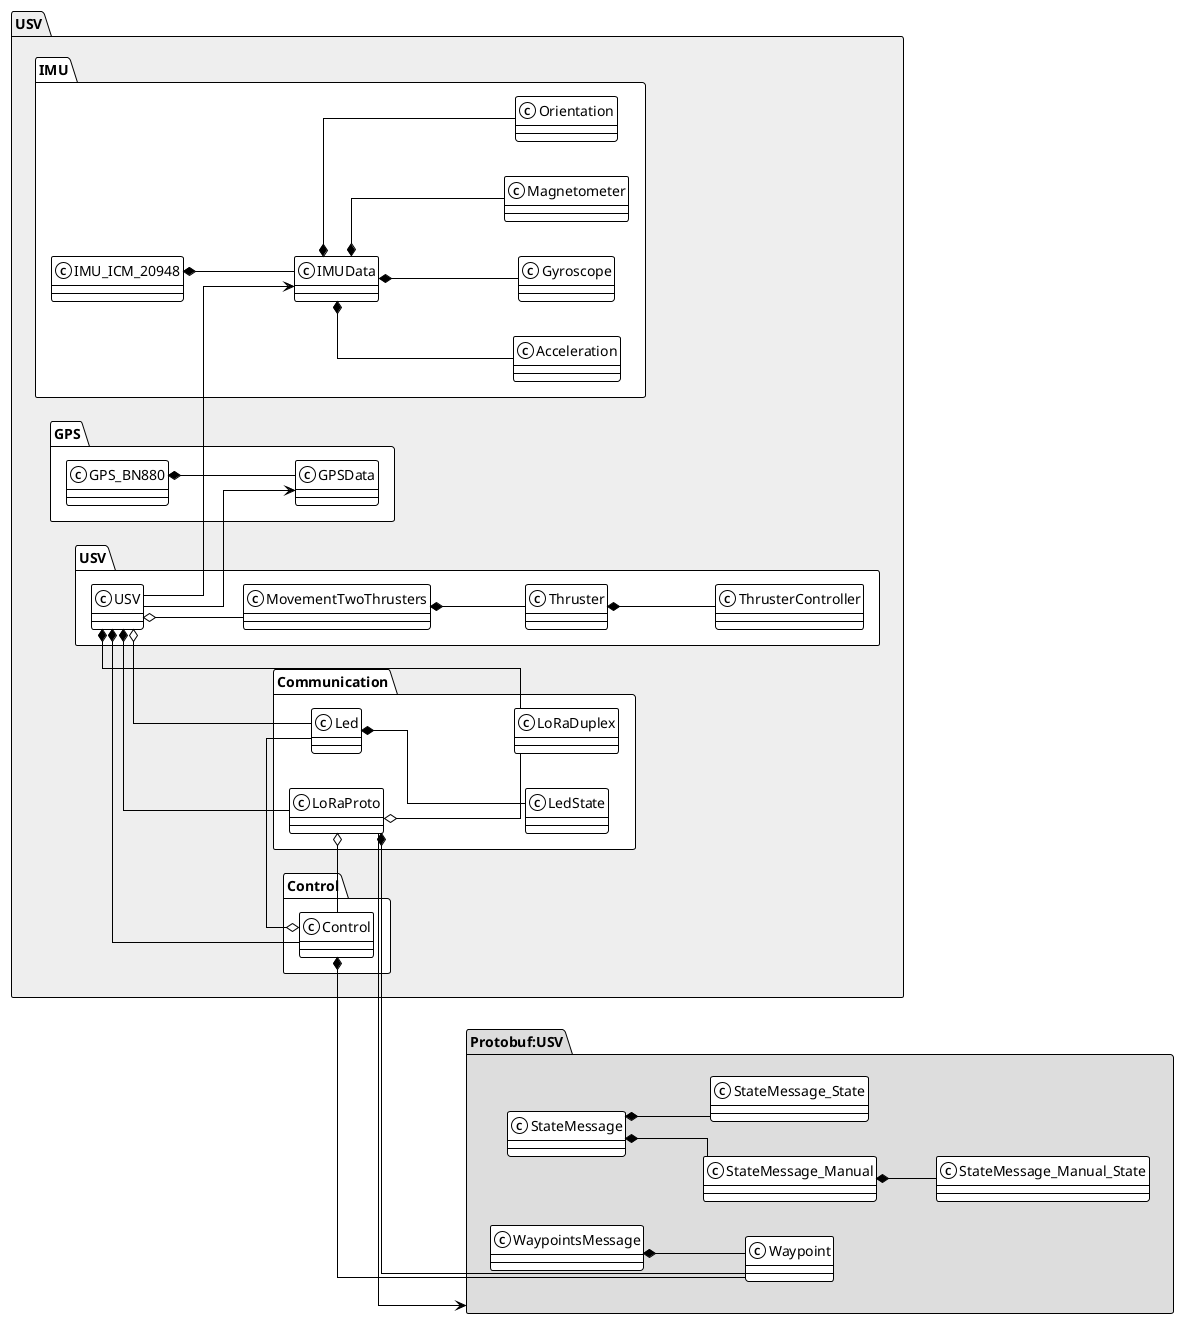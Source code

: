@startuml Diagrama_de_classes
!theme mono
skinparam linetype ortho
left to right direction

package USV #EEEEEE {
}

package "Protobuf:USV" as USVProto #DDDDDD{
}

/' Relações '/
USV.Control.Control o-- USV.Communication.Led
USV.Control.Control *-- USVProto.Waypoint

' USV.Display o-- Adafruit_SSD1306

USV.GPS.GPS_BN880 *-- USV.GPS.GPSData
' USV.GPS_BN880 o-- USV.TinyGPSPlus
' USV.GPS_BN880 o-- SC16IS7X0

' GPSData o-- TinyGPSPlus

USV.IMU.IMU_ICM_20948 *-- USV.IMU.IMUData
' USV.IMU_ICM_20948 o-- ICM_20948_I2C

USV.IMU.IMUData *-- USV.IMU.Acceleration
USV.IMU.IMUData *-- USV.IMU.Gyroscope
USV.IMU.IMUData *-- USV.IMU.Magnetometer
USV.IMU.IMUData *-- USV.IMU.Orientation

' IMUData o-- ICM_20948_I2C
' IMUData o-- Madgwick

USV.USV.MovementTwoThrusters *-- USV.USV.Thruster

USV.USV.Thruster *-- USV.USV.ThrusterController

USV.USV.USV o-- USV.USV.MovementTwoThrusters
USV.USV.USV *-- USV.Control.Control
USV.USV.USV *-- USV.Communication.LoRaDuplex
USV.USV.USV *-- USV.Communication.LoRaProto
USV.USV.USV o-- USV.Communication.Led
USV.USV.USV --> USV.GPS.GPSData
USV.USV.USV --> USV.IMU.IMUData

USV.Communication.Led *-- USV.Communication.LedState

' LoRaDuplex o-- LoRa
' LoRaDuplex o-- SPI

USV.Communication.LoRaProto o-- USV.Control.Control
USV.Communication.LoRaProto o-- USV.Communication.LoRaDuplex
USV.Communication.LoRaProto *-- USVProto.Waypoint
USV.Communication.LoRaProto --> USVProto

USVProto.StateMessage *-- USVProto.StateMessage_Manual
USVProto.StateMessage *-- USVProto.StateMessage_State
USVProto.StateMessage_Manual *-- USVProto.StateMessage_Manual_State
USVProto.WaypointsMessage *-- USVProto.Waypoint

@enduml
